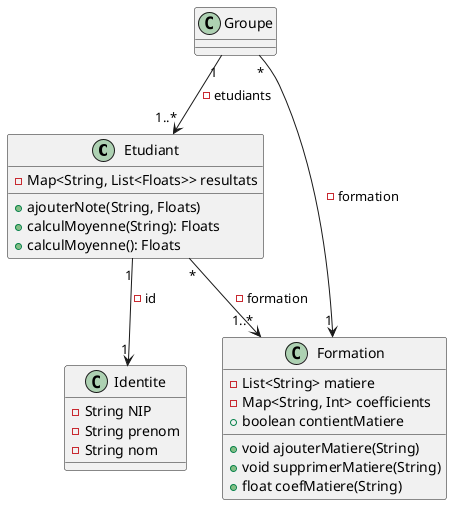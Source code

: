 @startuml

class Etudiant {
    -Map<String, List<Floats>> resultats
    + ajouterNote(String, Floats)
    + calculMoyenne(String): Floats
    + calculMoyenne(): Floats
}

class Identite {
    -String NIP
    -String prenom
    -String nom
}

class Formation {
    -List<String> matiere
    -Map<String, Int> coefficients
    +void ajouterMatiere(String)
    +void supprimerMatiere(String)
    +float coefMatiere(String)
    +boolean contientMatiere
}

class Groupe {
}

Etudiant "1" --> "1" Identite : - id
Etudiant "*" --> "1..*" Formation : - formation
Groupe "1" --> "1..*" Etudiant : - etudiants
Groupe "*" --> "1" Formation : - formation


@enduml